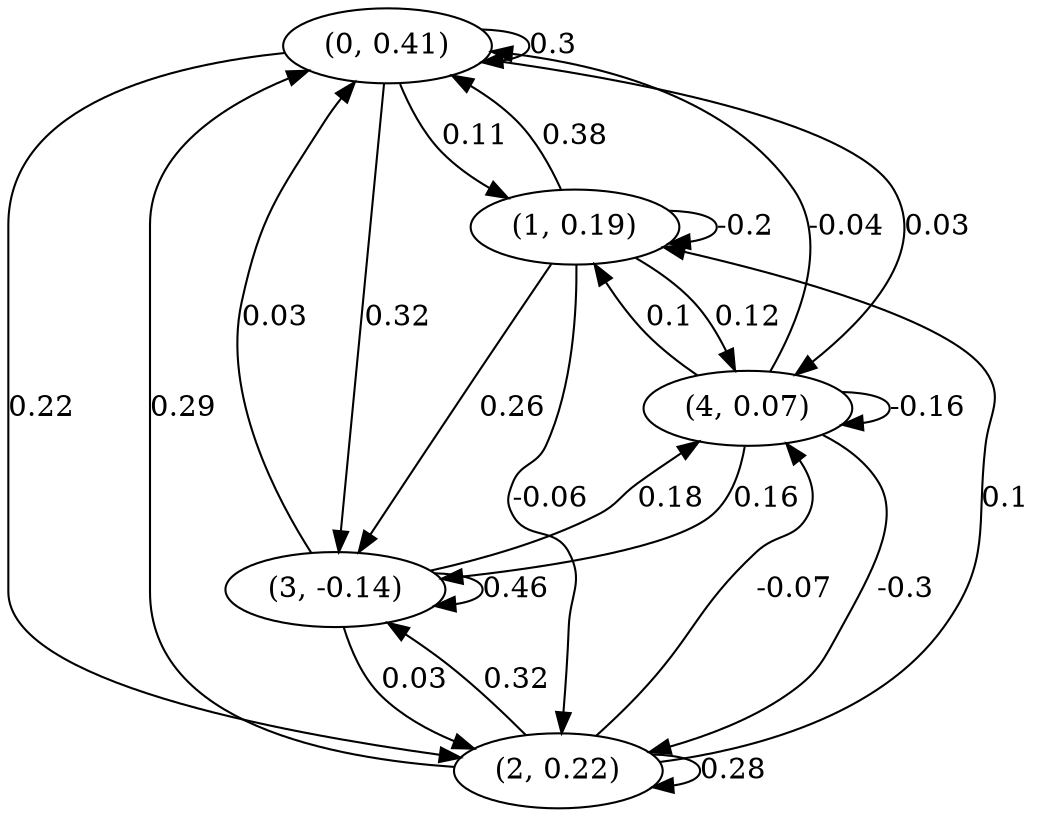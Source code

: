 digraph {
    0 [ label = "(0, 0.41)" ]
    1 [ label = "(1, 0.19)" ]
    2 [ label = "(2, 0.22)" ]
    3 [ label = "(3, -0.14)" ]
    4 [ label = "(4, 0.07)" ]
    0 -> 0 [ label = "0.3" ]
    1 -> 1 [ label = "-0.2" ]
    2 -> 2 [ label = "0.28" ]
    3 -> 3 [ label = "0.46" ]
    4 -> 4 [ label = "-0.16" ]
    1 -> 0 [ label = "0.38" ]
    2 -> 0 [ label = "0.29" ]
    3 -> 0 [ label = "0.03" ]
    4 -> 0 [ label = "-0.04" ]
    0 -> 1 [ label = "0.11" ]
    2 -> 1 [ label = "0.1" ]
    4 -> 1 [ label = "0.1" ]
    0 -> 2 [ label = "0.22" ]
    1 -> 2 [ label = "-0.06" ]
    3 -> 2 [ label = "0.03" ]
    4 -> 2 [ label = "-0.3" ]
    0 -> 3 [ label = "0.32" ]
    1 -> 3 [ label = "0.26" ]
    2 -> 3 [ label = "0.32" ]
    4 -> 3 [ label = "0.16" ]
    0 -> 4 [ label = "0.03" ]
    1 -> 4 [ label = "0.12" ]
    2 -> 4 [ label = "-0.07" ]
    3 -> 4 [ label = "0.18" ]
}

